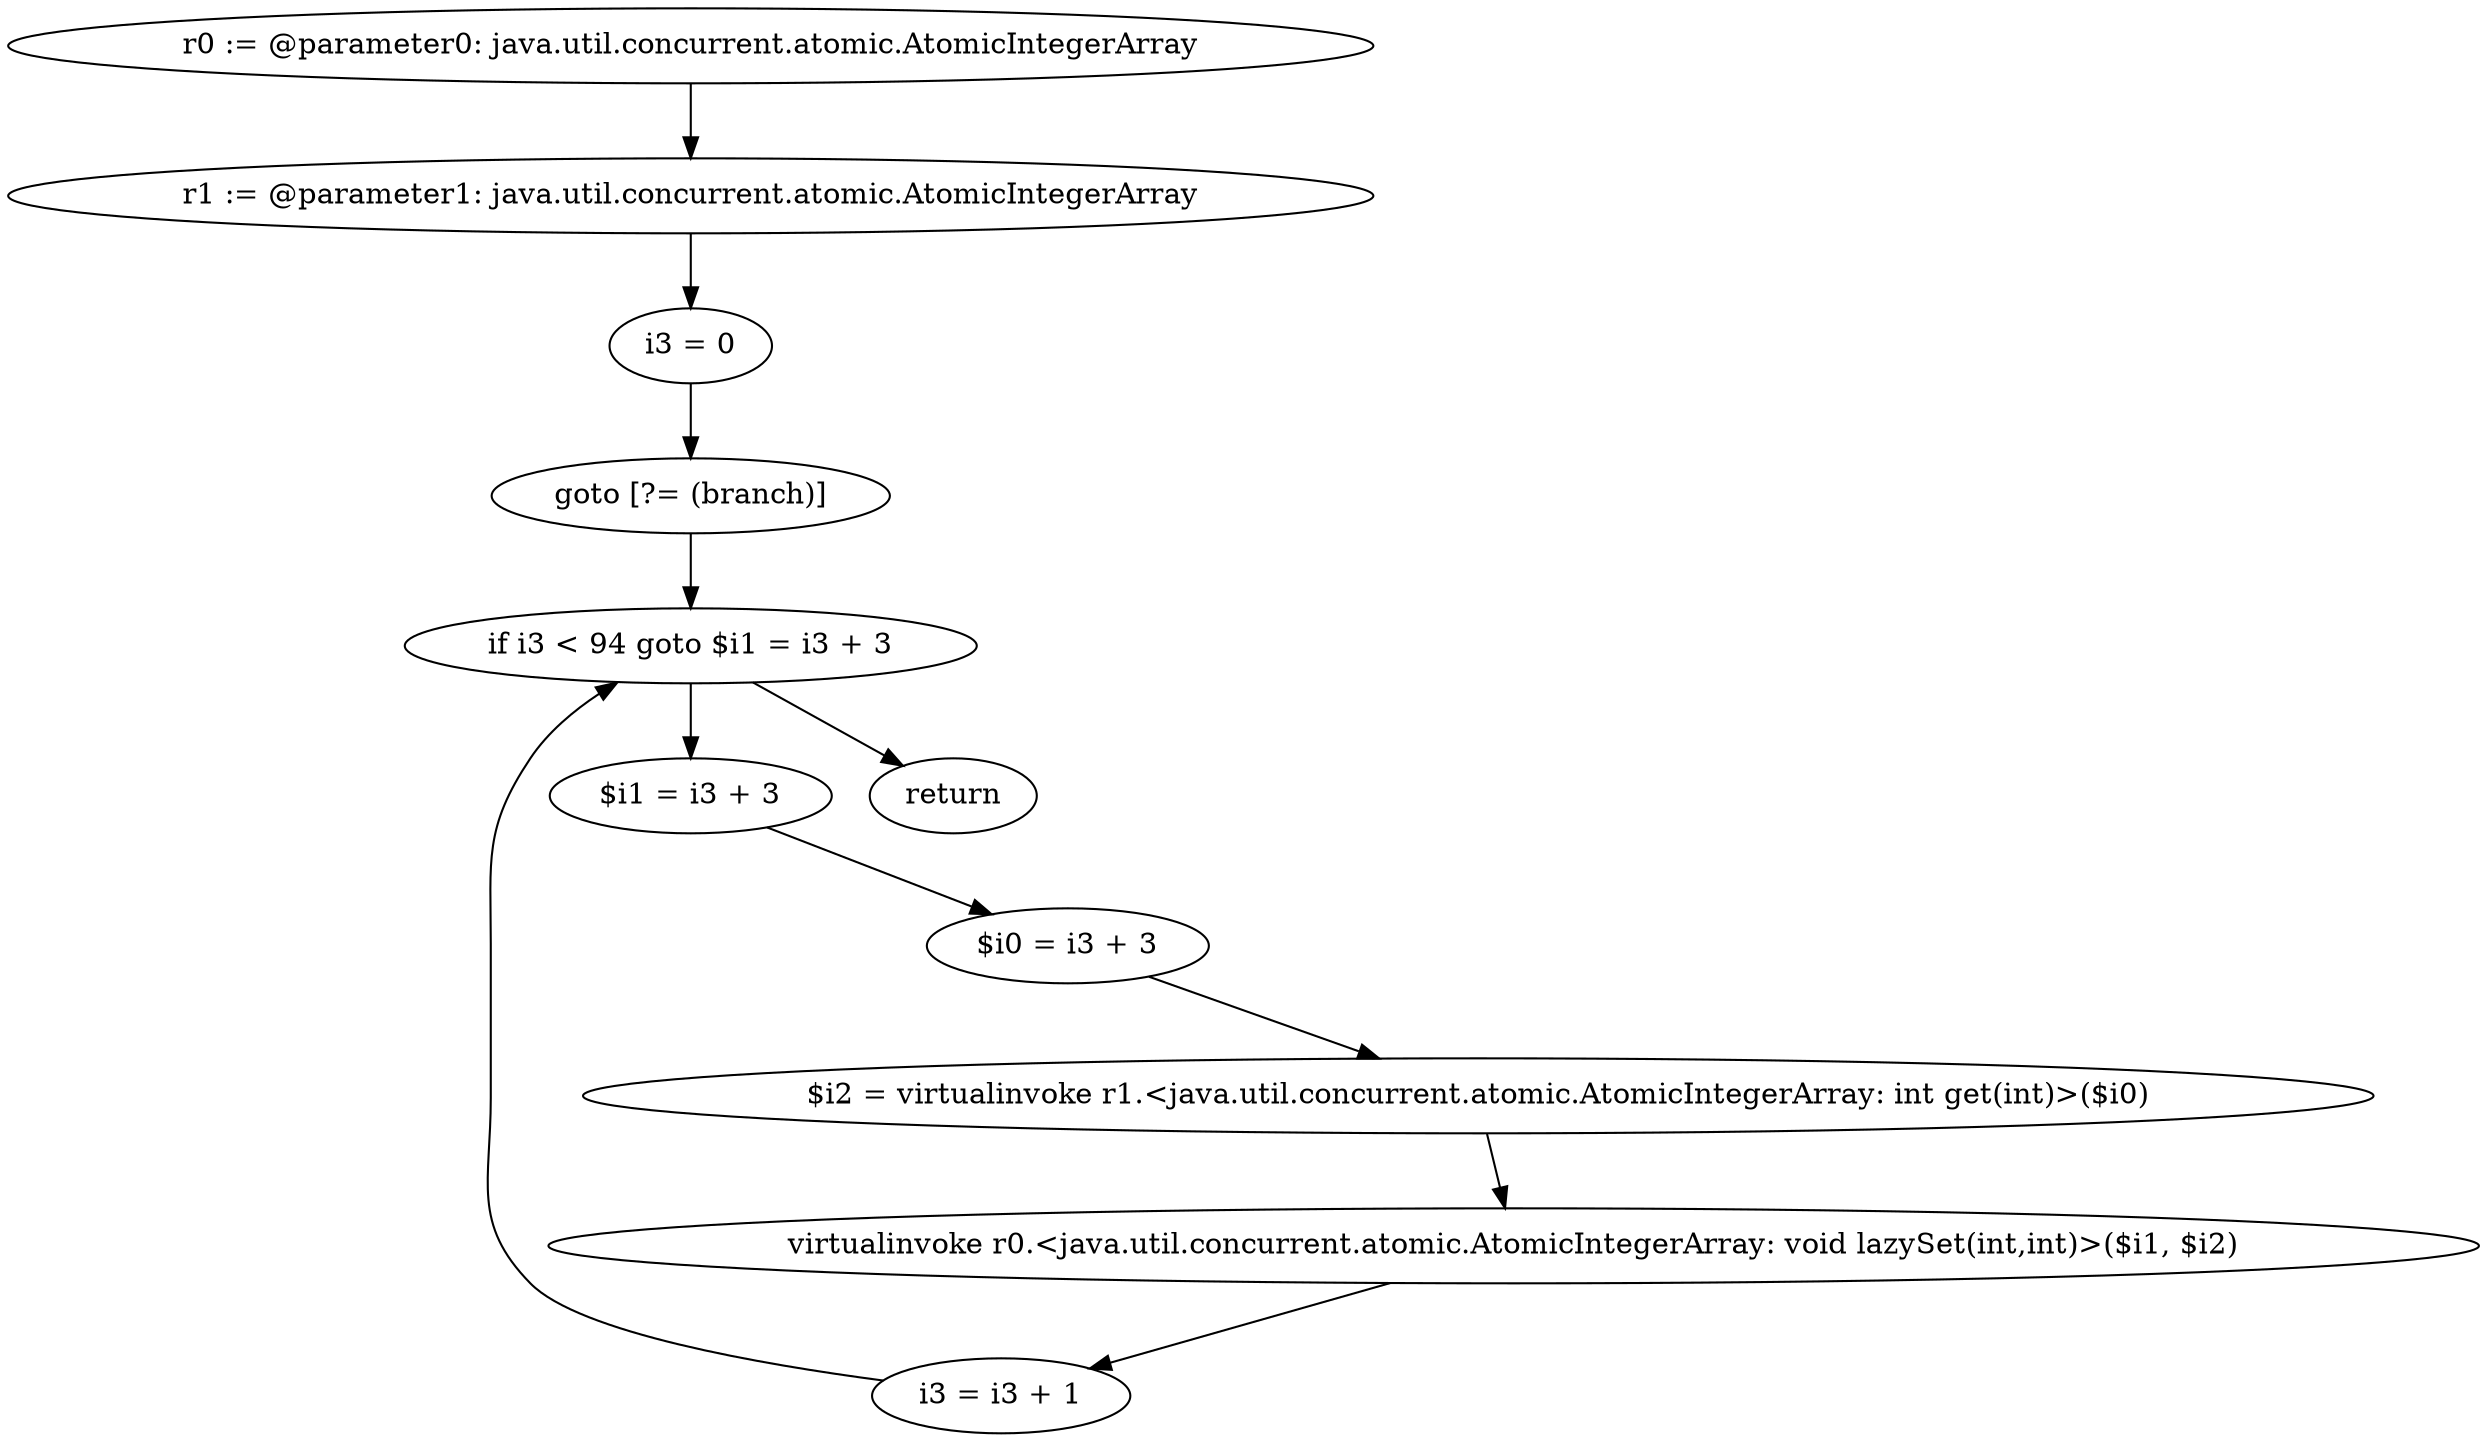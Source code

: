digraph "unitGraph" {
    "r0 := @parameter0: java.util.concurrent.atomic.AtomicIntegerArray"
    "r1 := @parameter1: java.util.concurrent.atomic.AtomicIntegerArray"
    "i3 = 0"
    "goto [?= (branch)]"
    "$i1 = i3 + 3"
    "$i0 = i3 + 3"
    "$i2 = virtualinvoke r1.<java.util.concurrent.atomic.AtomicIntegerArray: int get(int)>($i0)"
    "virtualinvoke r0.<java.util.concurrent.atomic.AtomicIntegerArray: void lazySet(int,int)>($i1, $i2)"
    "i3 = i3 + 1"
    "if i3 < 94 goto $i1 = i3 + 3"
    "return"
    "r0 := @parameter0: java.util.concurrent.atomic.AtomicIntegerArray"->"r1 := @parameter1: java.util.concurrent.atomic.AtomicIntegerArray";
    "r1 := @parameter1: java.util.concurrent.atomic.AtomicIntegerArray"->"i3 = 0";
    "i3 = 0"->"goto [?= (branch)]";
    "goto [?= (branch)]"->"if i3 < 94 goto $i1 = i3 + 3";
    "$i1 = i3 + 3"->"$i0 = i3 + 3";
    "$i0 = i3 + 3"->"$i2 = virtualinvoke r1.<java.util.concurrent.atomic.AtomicIntegerArray: int get(int)>($i0)";
    "$i2 = virtualinvoke r1.<java.util.concurrent.atomic.AtomicIntegerArray: int get(int)>($i0)"->"virtualinvoke r0.<java.util.concurrent.atomic.AtomicIntegerArray: void lazySet(int,int)>($i1, $i2)";
    "virtualinvoke r0.<java.util.concurrent.atomic.AtomicIntegerArray: void lazySet(int,int)>($i1, $i2)"->"i3 = i3 + 1";
    "i3 = i3 + 1"->"if i3 < 94 goto $i1 = i3 + 3";
    "if i3 < 94 goto $i1 = i3 + 3"->"return";
    "if i3 < 94 goto $i1 = i3 + 3"->"$i1 = i3 + 3";
}
